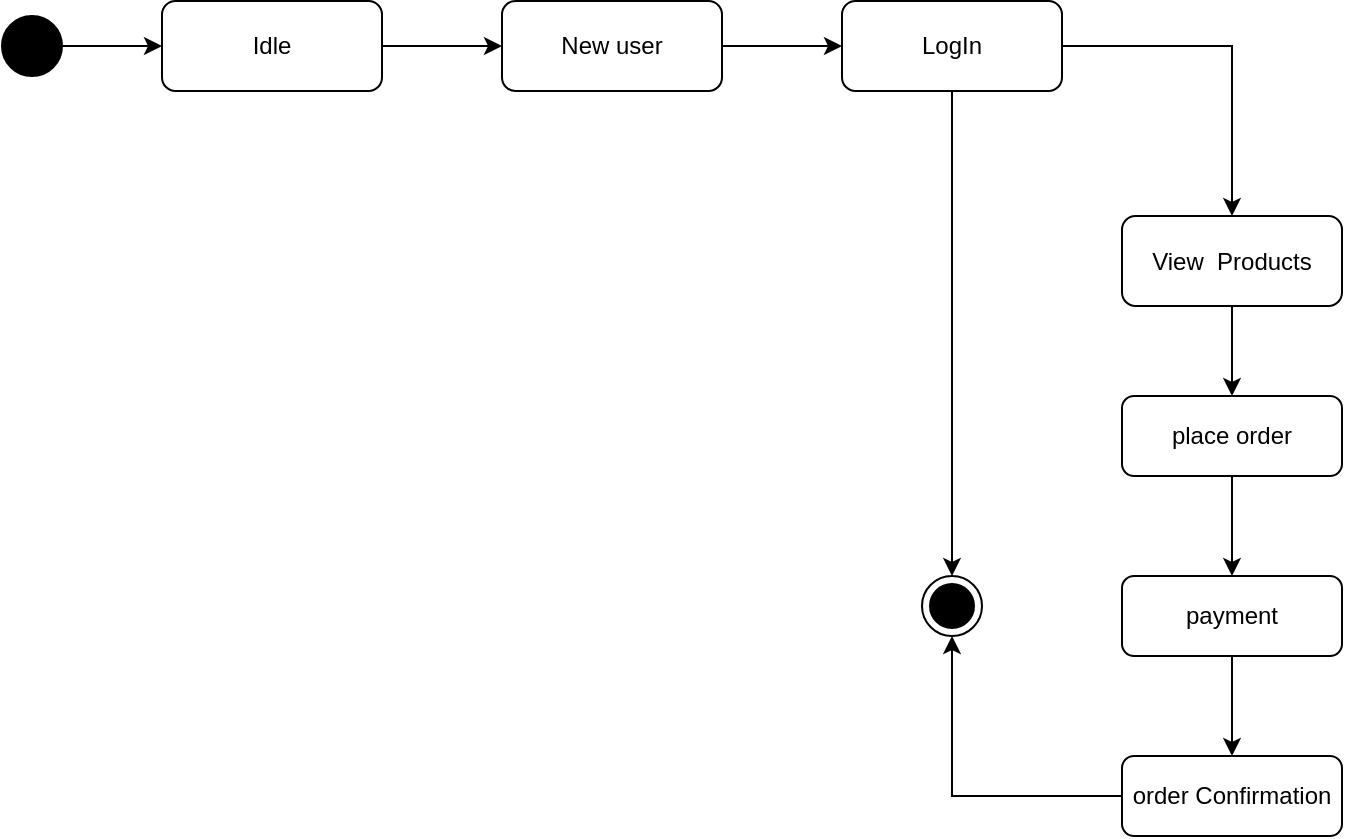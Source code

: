 <mxfile version="21.6.6" type="device">
  <diagram name="Page-1" id="9jvXMBvYThUpDSHixab9">
    <mxGraphModel dx="1434" dy="782" grid="1" gridSize="10" guides="1" tooltips="1" connect="1" arrows="1" fold="1" page="1" pageScale="1" pageWidth="850" pageHeight="1100" math="0" shadow="0">
      <root>
        <mxCell id="0" />
        <mxCell id="1" parent="0" />
        <mxCell id="jp4v2LTzaSi-Yz481xqH-1" style="edgeStyle=orthogonalEdgeStyle;rounded=0;orthogonalLoop=1;jettySize=auto;html=1;" edge="1" parent="1" source="jp4v2LTzaSi-Yz481xqH-2" target="jp4v2LTzaSi-Yz481xqH-4">
          <mxGeometry relative="1" as="geometry">
            <mxPoint x="260" y="315" as="targetPoint" />
          </mxGeometry>
        </mxCell>
        <mxCell id="jp4v2LTzaSi-Yz481xqH-2" value="" style="ellipse;whiteSpace=wrap;html=1;aspect=fixed;fillColor=#000000;" vertex="1" parent="1">
          <mxGeometry x="170" y="300" width="30" height="30" as="geometry" />
        </mxCell>
        <mxCell id="jp4v2LTzaSi-Yz481xqH-3" style="edgeStyle=orthogonalEdgeStyle;rounded=0;orthogonalLoop=1;jettySize=auto;html=1;" edge="1" parent="1" source="jp4v2LTzaSi-Yz481xqH-4">
          <mxGeometry relative="1" as="geometry">
            <mxPoint x="420" y="315" as="targetPoint" />
          </mxGeometry>
        </mxCell>
        <mxCell id="jp4v2LTzaSi-Yz481xqH-4" value="Idle" style="rounded=1;whiteSpace=wrap;html=1;" vertex="1" parent="1">
          <mxGeometry x="250" y="292.5" width="110" height="45" as="geometry" />
        </mxCell>
        <mxCell id="jp4v2LTzaSi-Yz481xqH-5" style="edgeStyle=orthogonalEdgeStyle;rounded=0;orthogonalLoop=1;jettySize=auto;html=1;" edge="1" parent="1" source="jp4v2LTzaSi-Yz481xqH-6">
          <mxGeometry relative="1" as="geometry">
            <mxPoint x="590" y="315" as="targetPoint" />
          </mxGeometry>
        </mxCell>
        <mxCell id="jp4v2LTzaSi-Yz481xqH-6" value="New user" style="rounded=1;whiteSpace=wrap;html=1;" vertex="1" parent="1">
          <mxGeometry x="420" y="292.5" width="110" height="45" as="geometry" />
        </mxCell>
        <mxCell id="jp4v2LTzaSi-Yz481xqH-7" style="edgeStyle=orthogonalEdgeStyle;rounded=0;orthogonalLoop=1;jettySize=auto;html=1;" edge="1" parent="1" source="jp4v2LTzaSi-Yz481xqH-9" target="jp4v2LTzaSi-Yz481xqH-11">
          <mxGeometry relative="1" as="geometry" />
        </mxCell>
        <mxCell id="jp4v2LTzaSi-Yz481xqH-8" style="edgeStyle=orthogonalEdgeStyle;rounded=0;orthogonalLoop=1;jettySize=auto;html=1;entryX=0.5;entryY=0;entryDx=0;entryDy=0;" edge="1" parent="1" source="jp4v2LTzaSi-Yz481xqH-9" target="jp4v2LTzaSi-Yz481xqH-14">
          <mxGeometry relative="1" as="geometry" />
        </mxCell>
        <mxCell id="jp4v2LTzaSi-Yz481xqH-9" value="LogIn" style="rounded=1;whiteSpace=wrap;html=1;" vertex="1" parent="1">
          <mxGeometry x="590" y="292.5" width="110" height="45" as="geometry" />
        </mxCell>
        <mxCell id="jp4v2LTzaSi-Yz481xqH-10" style="edgeStyle=orthogonalEdgeStyle;rounded=0;orthogonalLoop=1;jettySize=auto;html=1;entryX=0.5;entryY=0;entryDx=0;entryDy=0;" edge="1" parent="1" source="jp4v2LTzaSi-Yz481xqH-11" target="jp4v2LTzaSi-Yz481xqH-13">
          <mxGeometry relative="1" as="geometry" />
        </mxCell>
        <mxCell id="jp4v2LTzaSi-Yz481xqH-11" value="View&amp;nbsp; Products" style="rounded=1;whiteSpace=wrap;html=1;" vertex="1" parent="1">
          <mxGeometry x="730" y="400" width="110" height="45" as="geometry" />
        </mxCell>
        <mxCell id="jp4v2LTzaSi-Yz481xqH-12" style="edgeStyle=orthogonalEdgeStyle;rounded=0;orthogonalLoop=1;jettySize=auto;html=1;" edge="1" parent="1" source="jp4v2LTzaSi-Yz481xqH-13">
          <mxGeometry relative="1" as="geometry">
            <mxPoint x="785" y="580" as="targetPoint" />
          </mxGeometry>
        </mxCell>
        <mxCell id="jp4v2LTzaSi-Yz481xqH-13" value="place order" style="rounded=1;whiteSpace=wrap;html=1;" vertex="1" parent="1">
          <mxGeometry x="730" y="490" width="110" height="40" as="geometry" />
        </mxCell>
        <mxCell id="jp4v2LTzaSi-Yz481xqH-14" value="" style="ellipse;html=1;shape=endState;fillColor=#000000;strokeColor=#000000;" vertex="1" parent="1">
          <mxGeometry x="630" y="580" width="30" height="30" as="geometry" />
        </mxCell>
        <mxCell id="jp4v2LTzaSi-Yz481xqH-15" style="edgeStyle=orthogonalEdgeStyle;rounded=0;orthogonalLoop=1;jettySize=auto;html=1;" edge="1" parent="1" source="jp4v2LTzaSi-Yz481xqH-16">
          <mxGeometry relative="1" as="geometry">
            <mxPoint x="785" y="670" as="targetPoint" />
          </mxGeometry>
        </mxCell>
        <mxCell id="jp4v2LTzaSi-Yz481xqH-16" value="payment" style="rounded=1;whiteSpace=wrap;html=1;" vertex="1" parent="1">
          <mxGeometry x="730" y="580" width="110" height="40" as="geometry" />
        </mxCell>
        <mxCell id="jp4v2LTzaSi-Yz481xqH-17" style="edgeStyle=orthogonalEdgeStyle;rounded=0;orthogonalLoop=1;jettySize=auto;html=1;entryX=0.5;entryY=1;entryDx=0;entryDy=0;" edge="1" parent="1" source="jp4v2LTzaSi-Yz481xqH-18" target="jp4v2LTzaSi-Yz481xqH-14">
          <mxGeometry relative="1" as="geometry" />
        </mxCell>
        <mxCell id="jp4v2LTzaSi-Yz481xqH-18" value="order Confirmation" style="rounded=1;whiteSpace=wrap;html=1;" vertex="1" parent="1">
          <mxGeometry x="730" y="670" width="110" height="40" as="geometry" />
        </mxCell>
      </root>
    </mxGraphModel>
  </diagram>
</mxfile>
